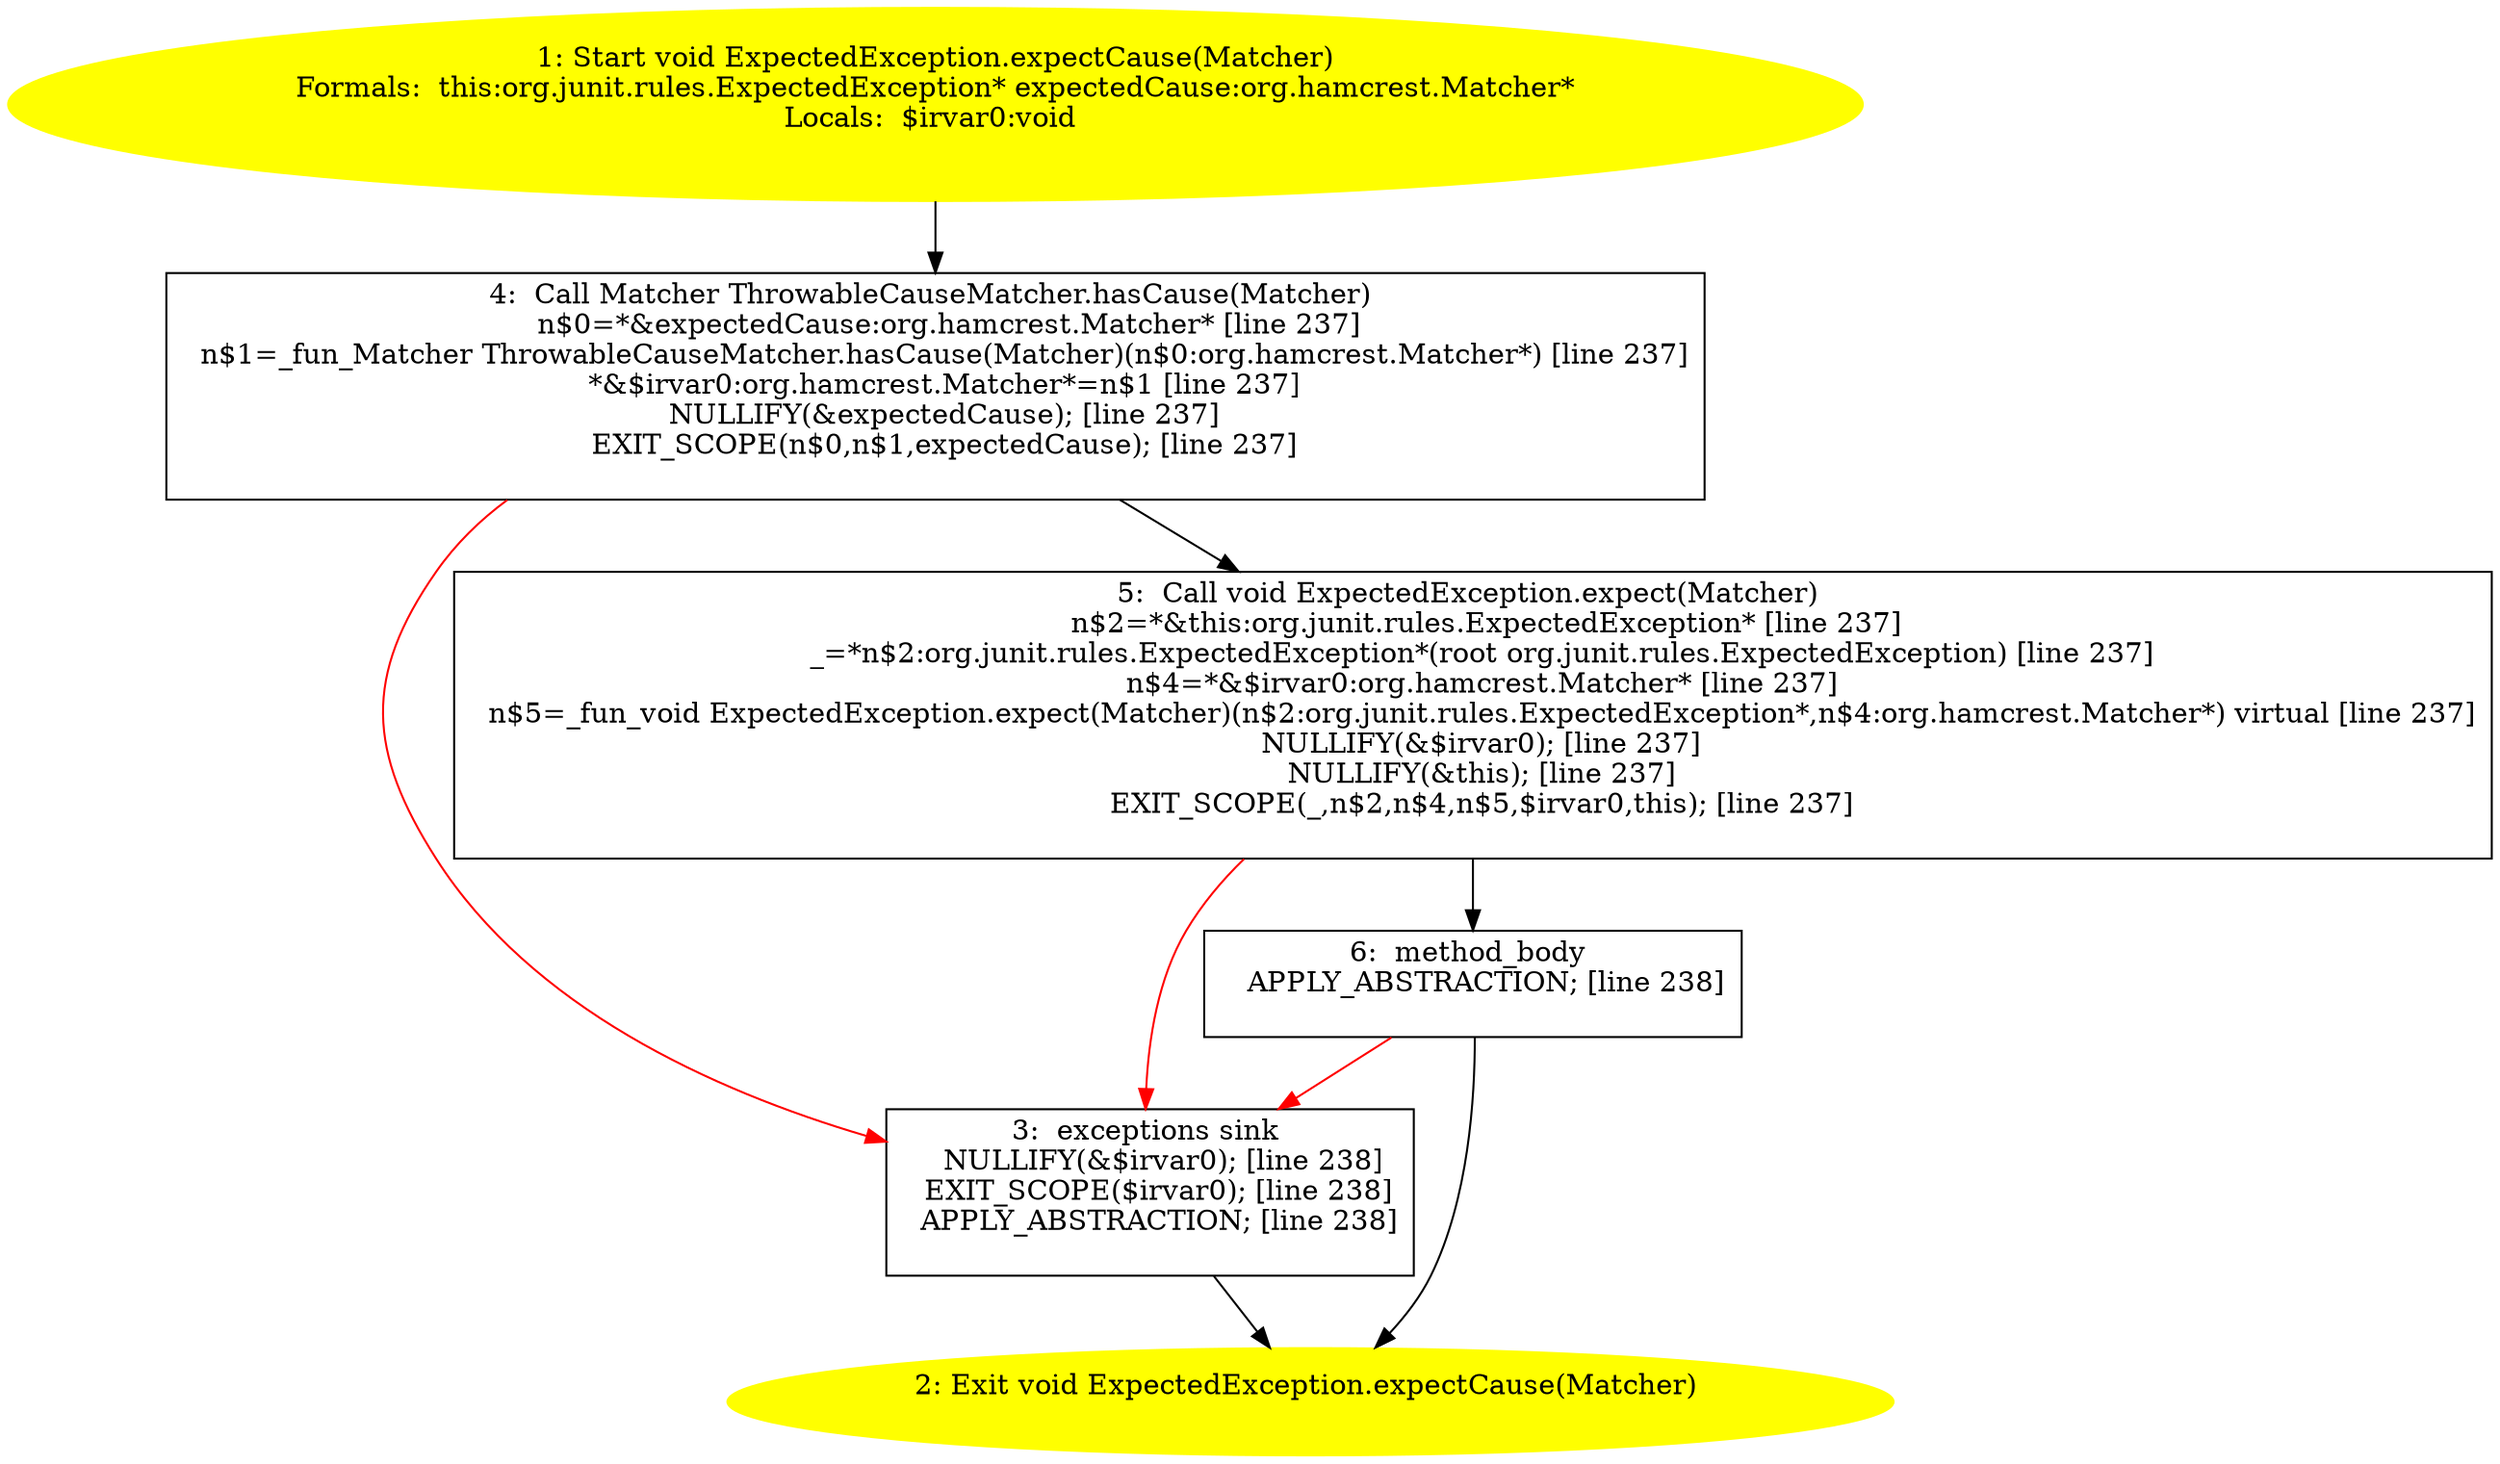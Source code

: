 /* @generated */
digraph cfg {
"org.junit.rules.ExpectedException.expectCause(org.hamcrest.Matcher):void.987216daddeba9884e9731886390e5a4_1" [label="1: Start void ExpectedException.expectCause(Matcher)\nFormals:  this:org.junit.rules.ExpectedException* expectedCause:org.hamcrest.Matcher*\nLocals:  $irvar0:void \n  " color=yellow style=filled]
	

	 "org.junit.rules.ExpectedException.expectCause(org.hamcrest.Matcher):void.987216daddeba9884e9731886390e5a4_1" -> "org.junit.rules.ExpectedException.expectCause(org.hamcrest.Matcher):void.987216daddeba9884e9731886390e5a4_4" ;
"org.junit.rules.ExpectedException.expectCause(org.hamcrest.Matcher):void.987216daddeba9884e9731886390e5a4_2" [label="2: Exit void ExpectedException.expectCause(Matcher) \n  " color=yellow style=filled]
	

"org.junit.rules.ExpectedException.expectCause(org.hamcrest.Matcher):void.987216daddeba9884e9731886390e5a4_3" [label="3:  exceptions sink \n   NULLIFY(&$irvar0); [line 238]\n  EXIT_SCOPE($irvar0); [line 238]\n  APPLY_ABSTRACTION; [line 238]\n " shape="box"]
	

	 "org.junit.rules.ExpectedException.expectCause(org.hamcrest.Matcher):void.987216daddeba9884e9731886390e5a4_3" -> "org.junit.rules.ExpectedException.expectCause(org.hamcrest.Matcher):void.987216daddeba9884e9731886390e5a4_2" ;
"org.junit.rules.ExpectedException.expectCause(org.hamcrest.Matcher):void.987216daddeba9884e9731886390e5a4_4" [label="4:  Call Matcher ThrowableCauseMatcher.hasCause(Matcher) \n   n$0=*&expectedCause:org.hamcrest.Matcher* [line 237]\n  n$1=_fun_Matcher ThrowableCauseMatcher.hasCause(Matcher)(n$0:org.hamcrest.Matcher*) [line 237]\n  *&$irvar0:org.hamcrest.Matcher*=n$1 [line 237]\n  NULLIFY(&expectedCause); [line 237]\n  EXIT_SCOPE(n$0,n$1,expectedCause); [line 237]\n " shape="box"]
	

	 "org.junit.rules.ExpectedException.expectCause(org.hamcrest.Matcher):void.987216daddeba9884e9731886390e5a4_4" -> "org.junit.rules.ExpectedException.expectCause(org.hamcrest.Matcher):void.987216daddeba9884e9731886390e5a4_5" ;
	 "org.junit.rules.ExpectedException.expectCause(org.hamcrest.Matcher):void.987216daddeba9884e9731886390e5a4_4" -> "org.junit.rules.ExpectedException.expectCause(org.hamcrest.Matcher):void.987216daddeba9884e9731886390e5a4_3" [color="red" ];
"org.junit.rules.ExpectedException.expectCause(org.hamcrest.Matcher):void.987216daddeba9884e9731886390e5a4_5" [label="5:  Call void ExpectedException.expect(Matcher) \n   n$2=*&this:org.junit.rules.ExpectedException* [line 237]\n  _=*n$2:org.junit.rules.ExpectedException*(root org.junit.rules.ExpectedException) [line 237]\n  n$4=*&$irvar0:org.hamcrest.Matcher* [line 237]\n  n$5=_fun_void ExpectedException.expect(Matcher)(n$2:org.junit.rules.ExpectedException*,n$4:org.hamcrest.Matcher*) virtual [line 237]\n  NULLIFY(&$irvar0); [line 237]\n  NULLIFY(&this); [line 237]\n  EXIT_SCOPE(_,n$2,n$4,n$5,$irvar0,this); [line 237]\n " shape="box"]
	

	 "org.junit.rules.ExpectedException.expectCause(org.hamcrest.Matcher):void.987216daddeba9884e9731886390e5a4_5" -> "org.junit.rules.ExpectedException.expectCause(org.hamcrest.Matcher):void.987216daddeba9884e9731886390e5a4_6" ;
	 "org.junit.rules.ExpectedException.expectCause(org.hamcrest.Matcher):void.987216daddeba9884e9731886390e5a4_5" -> "org.junit.rules.ExpectedException.expectCause(org.hamcrest.Matcher):void.987216daddeba9884e9731886390e5a4_3" [color="red" ];
"org.junit.rules.ExpectedException.expectCause(org.hamcrest.Matcher):void.987216daddeba9884e9731886390e5a4_6" [label="6:  method_body \n   APPLY_ABSTRACTION; [line 238]\n " shape="box"]
	

	 "org.junit.rules.ExpectedException.expectCause(org.hamcrest.Matcher):void.987216daddeba9884e9731886390e5a4_6" -> "org.junit.rules.ExpectedException.expectCause(org.hamcrest.Matcher):void.987216daddeba9884e9731886390e5a4_2" ;
	 "org.junit.rules.ExpectedException.expectCause(org.hamcrest.Matcher):void.987216daddeba9884e9731886390e5a4_6" -> "org.junit.rules.ExpectedException.expectCause(org.hamcrest.Matcher):void.987216daddeba9884e9731886390e5a4_3" [color="red" ];
}
